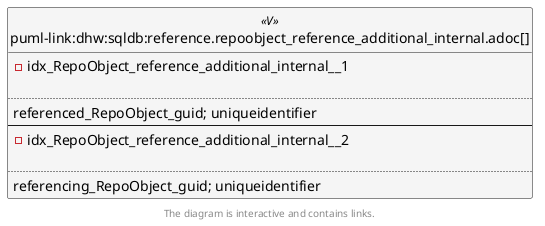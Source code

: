 @startuml
left to right direction
'top to bottom direction
hide circle
'avoide "." issues:
set namespaceSeparator none


skinparam class {
  BackgroundColor White
  BackgroundColor<<FN>> Yellow
  BackgroundColor<<FS>> Yellow
  BackgroundColor<<FT>> LightGray
  BackgroundColor<<IF>> Yellow
  BackgroundColor<<IS>> Yellow
  BackgroundColor<<P>> Aqua
  BackgroundColor<<PC>> Aqua
  BackgroundColor<<SN>> Yellow
  BackgroundColor<<SO>> SlateBlue
  BackgroundColor<<TF>> LightGray
  BackgroundColor<<TR>> Tomato
  BackgroundColor<<U>> White
  BackgroundColor<<V>> WhiteSmoke
  BackgroundColor<<X>> Aqua
  BackgroundColor<<external>> AliceBlue
}


entity "puml-link:dhw:sqldb:reference.repoobject_reference_additional_internal.adoc[]" as reference.RepoObject_reference_additional_internal << V >> {
- idx_RepoObject_reference_additional_internal__1

..
referenced_RepoObject_guid; uniqueidentifier
--
- idx_RepoObject_reference_additional_internal__2

..
referencing_RepoObject_guid; uniqueidentifier
}

footer The diagram is interactive and contains links.
@enduml

